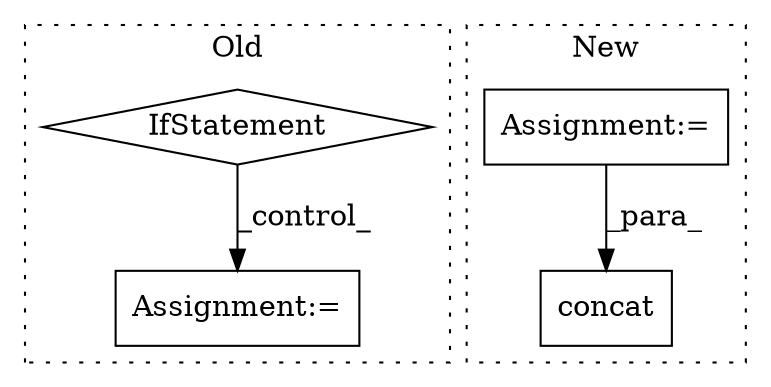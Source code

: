digraph G {
subgraph cluster0 {
1 [label="IfStatement" a="25" s="948,963" l="4,2" shape="diamond"];
4 [label="Assignment:=" a="7" s="1075" l="1" shape="box"];
label = "Old";
style="dotted";
}
subgraph cluster1 {
2 [label="concat" a="32" s="1291,1312" l="7,1" shape="box"];
3 [label="Assignment:=" a="7" s="1040" l="1" shape="box"];
label = "New";
style="dotted";
}
1 -> 4 [label="_control_"];
3 -> 2 [label="_para_"];
}